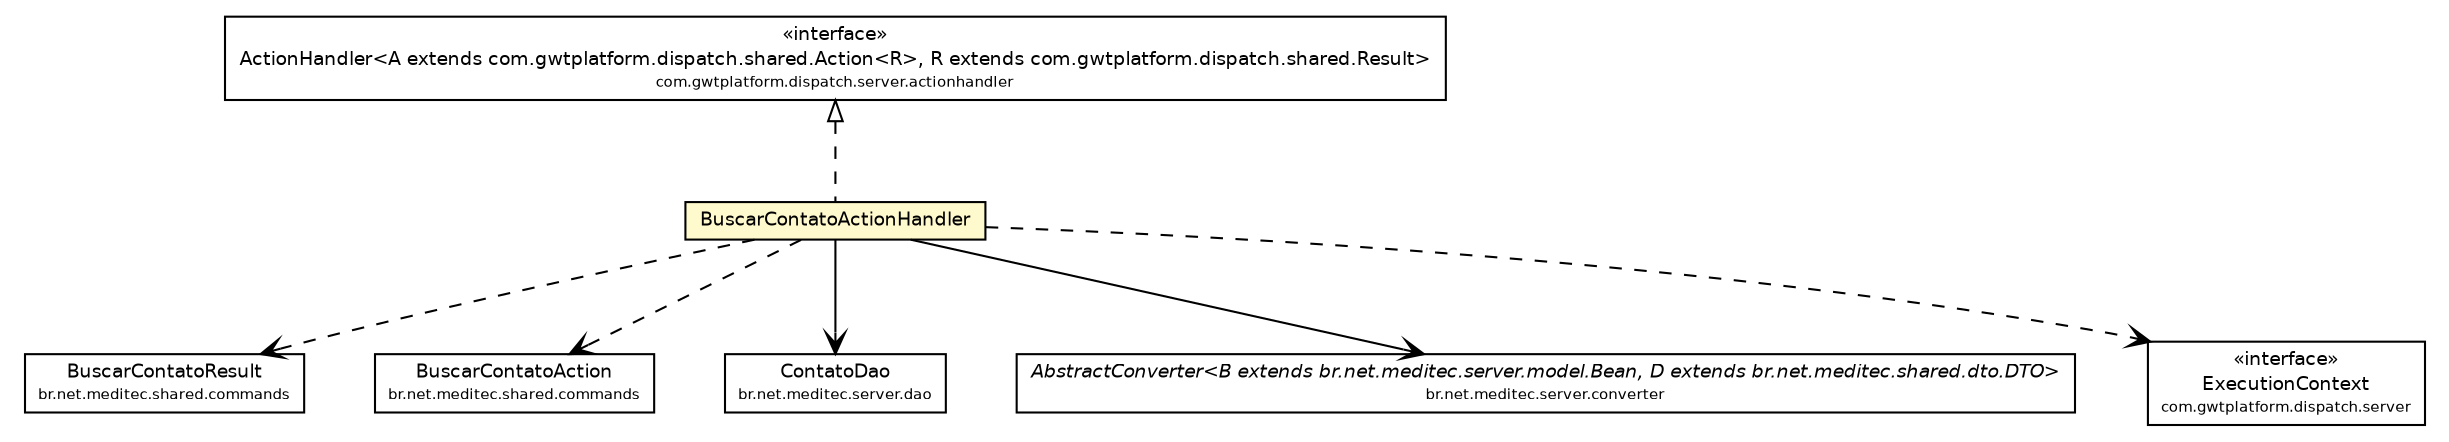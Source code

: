 #!/usr/local/bin/dot
#
# Class diagram 
# Generated by UmlGraph version 4.6 (http://www.spinellis.gr/sw/umlgraph)
#

digraph G {
	edge [fontname="Helvetica",fontsize=10,labelfontname="Helvetica",labelfontsize=10];
	node [fontname="Helvetica",fontsize=10,shape=plaintext];
	// br.net.meditec.shared.commands.BuscarContatoResult
	c6651 [label=<<table border="0" cellborder="1" cellspacing="0" cellpadding="2" port="p" href="../../shared/commands/BuscarContatoResult.html">
		<tr><td><table border="0" cellspacing="0" cellpadding="1">
			<tr><td> BuscarContatoResult </td></tr>
			<tr><td><font point-size="7.0"> br.net.meditec.shared.commands </font></td></tr>
		</table></td></tr>
		</table>>, fontname="Helvetica", fontcolor="black", fontsize=9.0];
	// br.net.meditec.shared.commands.BuscarContatoAction
	c6652 [label=<<table border="0" cellborder="1" cellspacing="0" cellpadding="2" port="p" href="../../shared/commands/BuscarContatoAction.html">
		<tr><td><table border="0" cellspacing="0" cellpadding="1">
			<tr><td> BuscarContatoAction </td></tr>
			<tr><td><font point-size="7.0"> br.net.meditec.shared.commands </font></td></tr>
		</table></td></tr>
		</table>>, fontname="Helvetica", fontcolor="black", fontsize=9.0];
	// br.net.meditec.server.dao.ContatoDao
	c6699 [label=<<table border="0" cellborder="1" cellspacing="0" cellpadding="2" port="p" href="../dao/ContatoDao.html">
		<tr><td><table border="0" cellspacing="0" cellpadding="1">
			<tr><td> ContatoDao </td></tr>
			<tr><td><font point-size="7.0"> br.net.meditec.server.dao </font></td></tr>
		</table></td></tr>
		</table>>, fontname="Helvetica", fontcolor="black", fontsize=9.0];
	// br.net.meditec.server.converter.AbstractConverter<B extends br.net.meditec.server.model.Bean, D extends br.net.meditec.shared.dto.DTO>
	c6705 [label=<<table border="0" cellborder="1" cellspacing="0" cellpadding="2" port="p" href="../converter/AbstractConverter.html">
		<tr><td><table border="0" cellspacing="0" cellpadding="1">
			<tr><td><font face="Helvetica-Oblique"> AbstractConverter&lt;B extends br.net.meditec.server.model.Bean, D extends br.net.meditec.shared.dto.DTO&gt; </font></td></tr>
			<tr><td><font point-size="7.0"> br.net.meditec.server.converter </font></td></tr>
		</table></td></tr>
		</table>>, fontname="Helvetica", fontcolor="black", fontsize=9.0];
	// br.net.meditec.server.actionhandler.BuscarContatoActionHandler
	c6712 [label=<<table border="0" cellborder="1" cellspacing="0" cellpadding="2" port="p" bgcolor="lemonChiffon" href="./BuscarContatoActionHandler.html">
		<tr><td><table border="0" cellspacing="0" cellpadding="1">
			<tr><td> BuscarContatoActionHandler </td></tr>
		</table></td></tr>
		</table>>, fontname="Helvetica", fontcolor="black", fontsize=9.0];
	//br.net.meditec.server.actionhandler.BuscarContatoActionHandler implements com.gwtplatform.dispatch.server.actionhandler.ActionHandler<A extends com.gwtplatform.dispatch.shared.Action<R>, R extends com.gwtplatform.dispatch.shared.Result>
	c6715:p -> c6712:p [dir=back,arrowtail=empty,style=dashed];
	// br.net.meditec.server.actionhandler.BuscarContatoActionHandler NAVASSOC br.net.meditec.server.dao.ContatoDao
	c6712:p -> c6699:p [taillabel="", label="", headlabel="", fontname="Helvetica", fontcolor="black", fontsize=10.0, color="black", arrowhead=open];
	// br.net.meditec.server.actionhandler.BuscarContatoActionHandler NAVASSOC br.net.meditec.server.converter.AbstractConverter<B extends br.net.meditec.server.model.Bean, D extends br.net.meditec.shared.dto.DTO>
	c6712:p -> c6705:p [taillabel="", label="", headlabel="", fontname="Helvetica", fontcolor="black", fontsize=10.0, color="black", arrowhead=open];
	// br.net.meditec.server.actionhandler.BuscarContatoActionHandler DEPEND br.net.meditec.shared.commands.BuscarContatoResult
	c6712:p -> c6651:p [taillabel="", label="", headlabel="", fontname="Helvetica", fontcolor="black", fontsize=10.0, color="black", arrowhead=open, style=dashed];
	// br.net.meditec.server.actionhandler.BuscarContatoActionHandler DEPEND br.net.meditec.shared.commands.BuscarContatoAction
	c6712:p -> c6652:p [taillabel="", label="", headlabel="", fontname="Helvetica", fontcolor="black", fontsize=10.0, color="black", arrowhead=open, style=dashed];
	// br.net.meditec.server.actionhandler.BuscarContatoActionHandler DEPEND com.gwtplatform.dispatch.server.ExecutionContext
	c6712:p -> c6716:p [taillabel="", label="", headlabel="", fontname="Helvetica", fontcolor="black", fontsize=10.0, color="black", arrowhead=open, style=dashed];
	// com.gwtplatform.dispatch.server.ExecutionContext
	c6716 [label=<<table border="0" cellborder="1" cellspacing="0" cellpadding="2" port="p" href="http://java.sun.com/j2se/1.4.2/docs/api/com/gwtplatform/dispatch/server/ExecutionContext.html">
		<tr><td><table border="0" cellspacing="0" cellpadding="1">
			<tr><td> &laquo;interface&raquo; </td></tr>
			<tr><td> ExecutionContext </td></tr>
			<tr><td><font point-size="7.0"> com.gwtplatform.dispatch.server </font></td></tr>
		</table></td></tr>
		</table>>, fontname="Helvetica", fontcolor="black", fontsize=9.0];
	// com.gwtplatform.dispatch.server.actionhandler.ActionHandler<A extends com.gwtplatform.dispatch.shared.Action<R>, R extends com.gwtplatform.dispatch.shared.Result>
	c6715 [label=<<table border="0" cellborder="1" cellspacing="0" cellpadding="2" port="p" href="http://java.sun.com/j2se/1.4.2/docs/api/com/gwtplatform/dispatch/server/actionhandler/ActionHandler.html">
		<tr><td><table border="0" cellspacing="0" cellpadding="1">
			<tr><td> &laquo;interface&raquo; </td></tr>
			<tr><td> ActionHandler&lt;A extends com.gwtplatform.dispatch.shared.Action&lt;R&gt;, R extends com.gwtplatform.dispatch.shared.Result&gt; </td></tr>
			<tr><td><font point-size="7.0"> com.gwtplatform.dispatch.server.actionhandler </font></td></tr>
		</table></td></tr>
		</table>>, fontname="Helvetica", fontcolor="black", fontsize=9.0];
}

